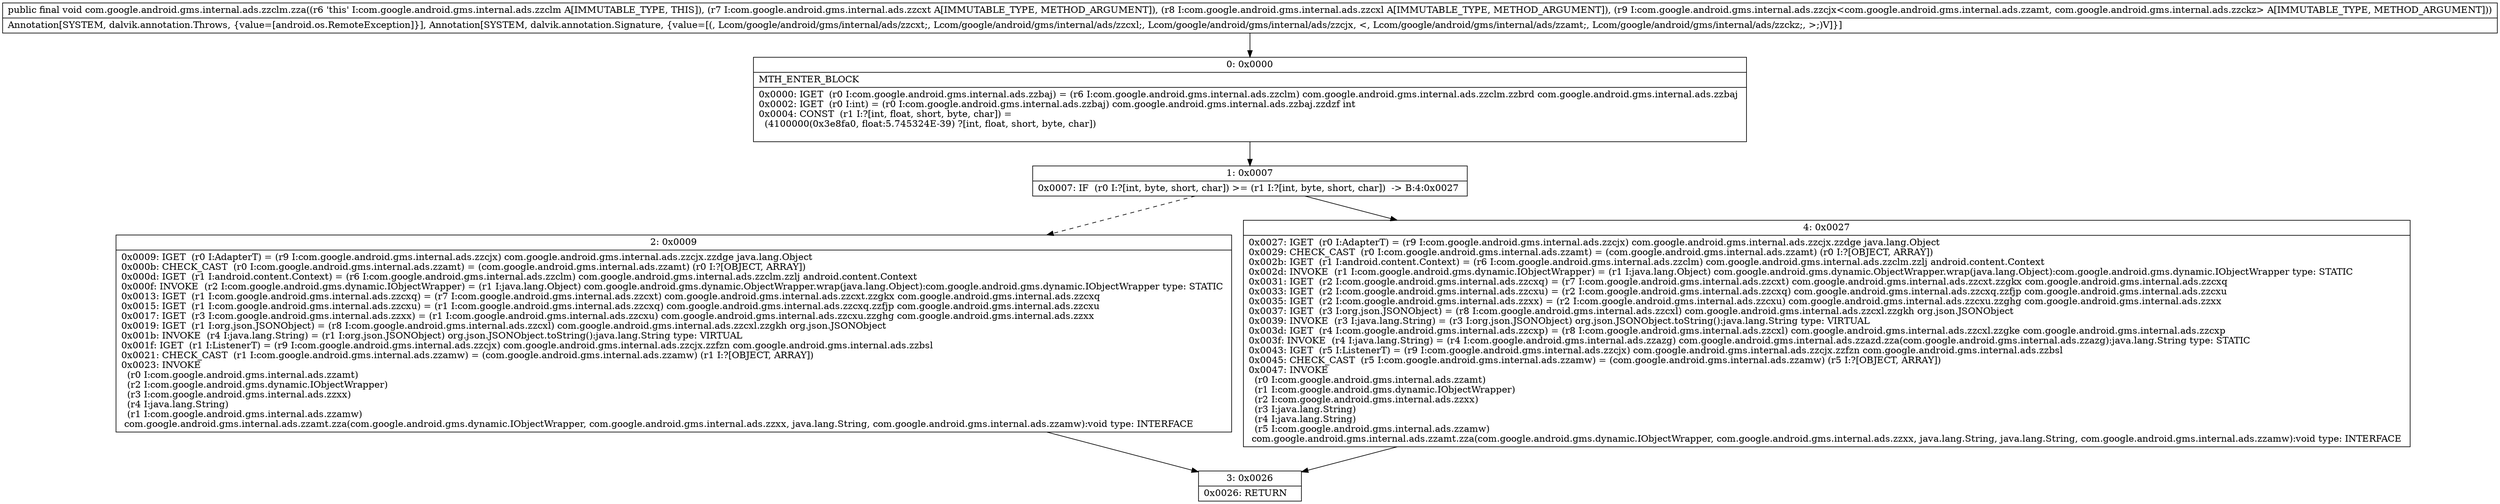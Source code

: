 digraph "CFG forcom.google.android.gms.internal.ads.zzclm.zza(Lcom\/google\/android\/gms\/internal\/ads\/zzcxt;Lcom\/google\/android\/gms\/internal\/ads\/zzcxl;Lcom\/google\/android\/gms\/internal\/ads\/zzcjx;)V" {
Node_0 [shape=record,label="{0\:\ 0x0000|MTH_ENTER_BLOCK\l|0x0000: IGET  (r0 I:com.google.android.gms.internal.ads.zzbaj) = (r6 I:com.google.android.gms.internal.ads.zzclm) com.google.android.gms.internal.ads.zzclm.zzbrd com.google.android.gms.internal.ads.zzbaj \l0x0002: IGET  (r0 I:int) = (r0 I:com.google.android.gms.internal.ads.zzbaj) com.google.android.gms.internal.ads.zzbaj.zzdzf int \l0x0004: CONST  (r1 I:?[int, float, short, byte, char]) = \l  (4100000(0x3e8fa0, float:5.745324E\-39) ?[int, float, short, byte, char])\l \l}"];
Node_1 [shape=record,label="{1\:\ 0x0007|0x0007: IF  (r0 I:?[int, byte, short, char]) \>= (r1 I:?[int, byte, short, char])  \-\> B:4:0x0027 \l}"];
Node_2 [shape=record,label="{2\:\ 0x0009|0x0009: IGET  (r0 I:AdapterT) = (r9 I:com.google.android.gms.internal.ads.zzcjx) com.google.android.gms.internal.ads.zzcjx.zzdge java.lang.Object \l0x000b: CHECK_CAST  (r0 I:com.google.android.gms.internal.ads.zzamt) = (com.google.android.gms.internal.ads.zzamt) (r0 I:?[OBJECT, ARRAY]) \l0x000d: IGET  (r1 I:android.content.Context) = (r6 I:com.google.android.gms.internal.ads.zzclm) com.google.android.gms.internal.ads.zzclm.zzlj android.content.Context \l0x000f: INVOKE  (r2 I:com.google.android.gms.dynamic.IObjectWrapper) = (r1 I:java.lang.Object) com.google.android.gms.dynamic.ObjectWrapper.wrap(java.lang.Object):com.google.android.gms.dynamic.IObjectWrapper type: STATIC \l0x0013: IGET  (r1 I:com.google.android.gms.internal.ads.zzcxq) = (r7 I:com.google.android.gms.internal.ads.zzcxt) com.google.android.gms.internal.ads.zzcxt.zzgkx com.google.android.gms.internal.ads.zzcxq \l0x0015: IGET  (r1 I:com.google.android.gms.internal.ads.zzcxu) = (r1 I:com.google.android.gms.internal.ads.zzcxq) com.google.android.gms.internal.ads.zzcxq.zzfjp com.google.android.gms.internal.ads.zzcxu \l0x0017: IGET  (r3 I:com.google.android.gms.internal.ads.zzxx) = (r1 I:com.google.android.gms.internal.ads.zzcxu) com.google.android.gms.internal.ads.zzcxu.zzghg com.google.android.gms.internal.ads.zzxx \l0x0019: IGET  (r1 I:org.json.JSONObject) = (r8 I:com.google.android.gms.internal.ads.zzcxl) com.google.android.gms.internal.ads.zzcxl.zzgkh org.json.JSONObject \l0x001b: INVOKE  (r4 I:java.lang.String) = (r1 I:org.json.JSONObject) org.json.JSONObject.toString():java.lang.String type: VIRTUAL \l0x001f: IGET  (r1 I:ListenerT) = (r9 I:com.google.android.gms.internal.ads.zzcjx) com.google.android.gms.internal.ads.zzcjx.zzfzn com.google.android.gms.internal.ads.zzbsl \l0x0021: CHECK_CAST  (r1 I:com.google.android.gms.internal.ads.zzamw) = (com.google.android.gms.internal.ads.zzamw) (r1 I:?[OBJECT, ARRAY]) \l0x0023: INVOKE  \l  (r0 I:com.google.android.gms.internal.ads.zzamt)\l  (r2 I:com.google.android.gms.dynamic.IObjectWrapper)\l  (r3 I:com.google.android.gms.internal.ads.zzxx)\l  (r4 I:java.lang.String)\l  (r1 I:com.google.android.gms.internal.ads.zzamw)\l com.google.android.gms.internal.ads.zzamt.zza(com.google.android.gms.dynamic.IObjectWrapper, com.google.android.gms.internal.ads.zzxx, java.lang.String, com.google.android.gms.internal.ads.zzamw):void type: INTERFACE \l}"];
Node_3 [shape=record,label="{3\:\ 0x0026|0x0026: RETURN   \l}"];
Node_4 [shape=record,label="{4\:\ 0x0027|0x0027: IGET  (r0 I:AdapterT) = (r9 I:com.google.android.gms.internal.ads.zzcjx) com.google.android.gms.internal.ads.zzcjx.zzdge java.lang.Object \l0x0029: CHECK_CAST  (r0 I:com.google.android.gms.internal.ads.zzamt) = (com.google.android.gms.internal.ads.zzamt) (r0 I:?[OBJECT, ARRAY]) \l0x002b: IGET  (r1 I:android.content.Context) = (r6 I:com.google.android.gms.internal.ads.zzclm) com.google.android.gms.internal.ads.zzclm.zzlj android.content.Context \l0x002d: INVOKE  (r1 I:com.google.android.gms.dynamic.IObjectWrapper) = (r1 I:java.lang.Object) com.google.android.gms.dynamic.ObjectWrapper.wrap(java.lang.Object):com.google.android.gms.dynamic.IObjectWrapper type: STATIC \l0x0031: IGET  (r2 I:com.google.android.gms.internal.ads.zzcxq) = (r7 I:com.google.android.gms.internal.ads.zzcxt) com.google.android.gms.internal.ads.zzcxt.zzgkx com.google.android.gms.internal.ads.zzcxq \l0x0033: IGET  (r2 I:com.google.android.gms.internal.ads.zzcxu) = (r2 I:com.google.android.gms.internal.ads.zzcxq) com.google.android.gms.internal.ads.zzcxq.zzfjp com.google.android.gms.internal.ads.zzcxu \l0x0035: IGET  (r2 I:com.google.android.gms.internal.ads.zzxx) = (r2 I:com.google.android.gms.internal.ads.zzcxu) com.google.android.gms.internal.ads.zzcxu.zzghg com.google.android.gms.internal.ads.zzxx \l0x0037: IGET  (r3 I:org.json.JSONObject) = (r8 I:com.google.android.gms.internal.ads.zzcxl) com.google.android.gms.internal.ads.zzcxl.zzgkh org.json.JSONObject \l0x0039: INVOKE  (r3 I:java.lang.String) = (r3 I:org.json.JSONObject) org.json.JSONObject.toString():java.lang.String type: VIRTUAL \l0x003d: IGET  (r4 I:com.google.android.gms.internal.ads.zzcxp) = (r8 I:com.google.android.gms.internal.ads.zzcxl) com.google.android.gms.internal.ads.zzcxl.zzgke com.google.android.gms.internal.ads.zzcxp \l0x003f: INVOKE  (r4 I:java.lang.String) = (r4 I:com.google.android.gms.internal.ads.zzazg) com.google.android.gms.internal.ads.zzazd.zza(com.google.android.gms.internal.ads.zzazg):java.lang.String type: STATIC \l0x0043: IGET  (r5 I:ListenerT) = (r9 I:com.google.android.gms.internal.ads.zzcjx) com.google.android.gms.internal.ads.zzcjx.zzfzn com.google.android.gms.internal.ads.zzbsl \l0x0045: CHECK_CAST  (r5 I:com.google.android.gms.internal.ads.zzamw) = (com.google.android.gms.internal.ads.zzamw) (r5 I:?[OBJECT, ARRAY]) \l0x0047: INVOKE  \l  (r0 I:com.google.android.gms.internal.ads.zzamt)\l  (r1 I:com.google.android.gms.dynamic.IObjectWrapper)\l  (r2 I:com.google.android.gms.internal.ads.zzxx)\l  (r3 I:java.lang.String)\l  (r4 I:java.lang.String)\l  (r5 I:com.google.android.gms.internal.ads.zzamw)\l com.google.android.gms.internal.ads.zzamt.zza(com.google.android.gms.dynamic.IObjectWrapper, com.google.android.gms.internal.ads.zzxx, java.lang.String, java.lang.String, com.google.android.gms.internal.ads.zzamw):void type: INTERFACE \l}"];
MethodNode[shape=record,label="{public final void com.google.android.gms.internal.ads.zzclm.zza((r6 'this' I:com.google.android.gms.internal.ads.zzclm A[IMMUTABLE_TYPE, THIS]), (r7 I:com.google.android.gms.internal.ads.zzcxt A[IMMUTABLE_TYPE, METHOD_ARGUMENT]), (r8 I:com.google.android.gms.internal.ads.zzcxl A[IMMUTABLE_TYPE, METHOD_ARGUMENT]), (r9 I:com.google.android.gms.internal.ads.zzcjx\<com.google.android.gms.internal.ads.zzamt, com.google.android.gms.internal.ads.zzckz\> A[IMMUTABLE_TYPE, METHOD_ARGUMENT]))  | Annotation[SYSTEM, dalvik.annotation.Throws, \{value=[android.os.RemoteException]\}], Annotation[SYSTEM, dalvik.annotation.Signature, \{value=[(, Lcom\/google\/android\/gms\/internal\/ads\/zzcxt;, Lcom\/google\/android\/gms\/internal\/ads\/zzcxl;, Lcom\/google\/android\/gms\/internal\/ads\/zzcjx, \<, Lcom\/google\/android\/gms\/internal\/ads\/zzamt;, Lcom\/google\/android\/gms\/internal\/ads\/zzckz;, \>;)V]\}]\l}"];
MethodNode -> Node_0;
Node_0 -> Node_1;
Node_1 -> Node_2[style=dashed];
Node_1 -> Node_4;
Node_2 -> Node_3;
Node_4 -> Node_3;
}

